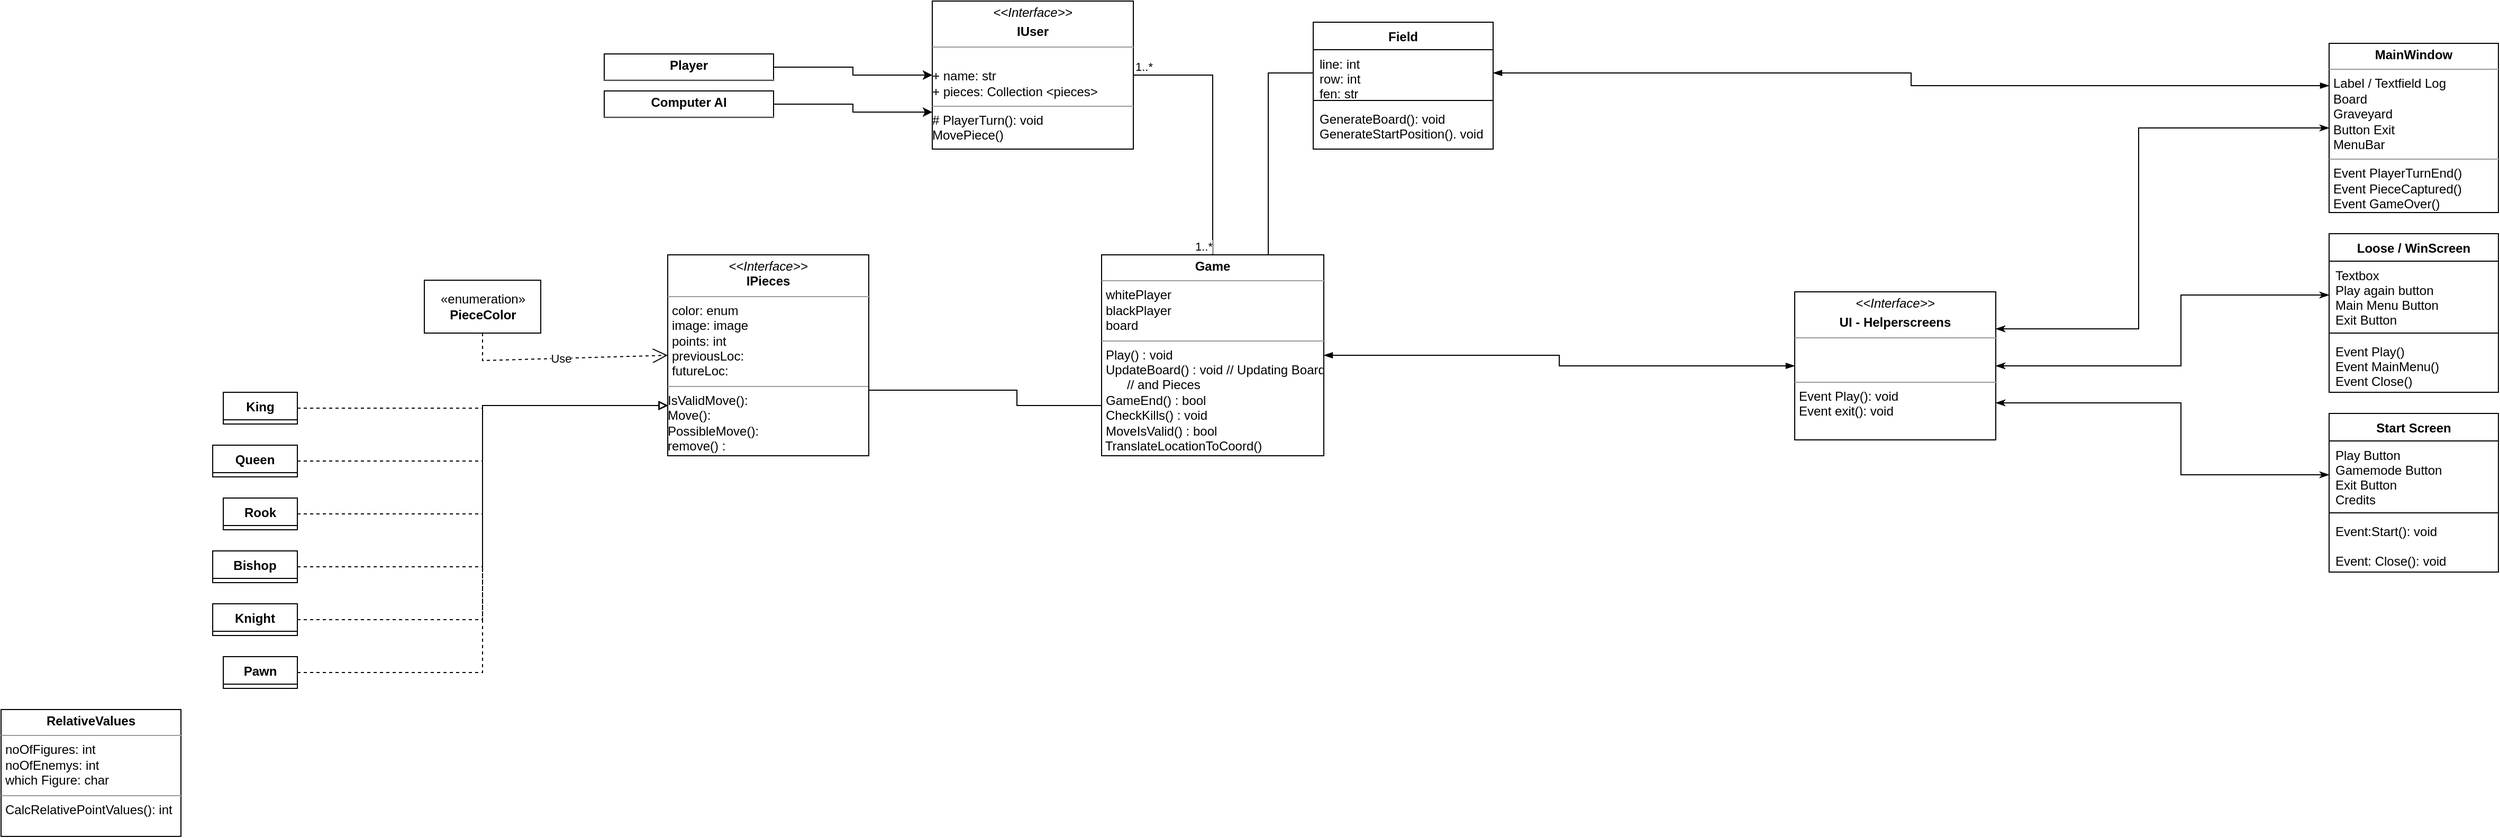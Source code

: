 <mxfile version="20.8.11" type="github">
  <diagram name="Seite-1" id="8dhn65Cj3MbclAA8dtAb">
    <mxGraphModel dx="6404" dy="657" grid="1" gridSize="10" guides="1" tooltips="1" connect="1" arrows="1" fold="1" page="1" pageScale="1" pageWidth="4681" pageHeight="3300" background="#ffffff" math="0" shadow="0">
      <root>
        <mxCell id="0" />
        <mxCell id="1" parent="0" />
        <mxCell id="Scy77tW3S1ukV7C9qBci-56" value="&lt;p style=&quot;margin:0px;margin-top:4px;text-align:center;&quot;&gt;&lt;b&gt;Game&lt;/b&gt;&lt;br&gt;&lt;/p&gt;&lt;hr size=&quot;1&quot;&gt;&lt;p style=&quot;margin:0px;margin-left:4px;&quot;&gt;whitePlayer&lt;/p&gt;&lt;p style=&quot;margin:0px;margin-left:4px;&quot;&gt;blackPlayer&lt;/p&gt;&lt;p style=&quot;margin:0px;margin-left:4px;&quot;&gt;board&lt;/p&gt;&lt;hr size=&quot;1&quot;&gt;&lt;p style=&quot;margin:0px;margin-left:4px;&quot;&gt;Play() : void&lt;/p&gt;&lt;p style=&quot;margin:0px;margin-left:4px;&quot;&gt;UpdateBoard() : void // Updating Board &lt;br&gt;&lt;/p&gt;&lt;p style=&quot;margin:0px;margin-left:4px;&quot;&gt;&lt;span style=&quot;white-space: pre;&quot;&gt; &lt;/span&gt;&lt;span style=&quot;white-space: pre;&quot;&gt; &lt;/span&gt;&lt;span style=&quot;white-space: pre;&quot;&gt; &lt;/span&gt;&lt;span style=&quot;white-space: pre;&quot;&gt; &lt;/span&gt;&amp;nbsp; // and Pieces&lt;br&gt;&lt;/p&gt;&lt;p style=&quot;margin:0px;margin-left:4px;&quot;&gt;GameEnd() : bool&lt;/p&gt;&lt;p style=&quot;margin:0px;margin-left:4px;&quot;&gt;CheckKills() : void&lt;/p&gt;&lt;p style=&quot;margin:0px;margin-left:4px;&quot;&gt;MoveIsValid() : bool&lt;br&gt;&lt;/p&gt;&lt;div&gt;&amp;nbsp;TranslateLocationToCoord()&lt;br&gt;&lt;/div&gt;" style="verticalAlign=top;align=left;overflow=fill;fontSize=12;fontFamily=Helvetica;html=1;" parent="1" vertex="1">
          <mxGeometry x="-2420" y="1760" width="210" height="190" as="geometry" />
        </mxCell>
        <mxCell id="Scy77tW3S1ukV7C9qBci-58" style="edgeStyle=orthogonalEdgeStyle;rounded=0;orthogonalLoop=1;jettySize=auto;html=1;exitX=0.5;exitY=1;exitDx=0;exitDy=0;" parent="1" edge="1">
          <mxGeometry relative="1" as="geometry">
            <mxPoint x="-1760" y="1800" as="sourcePoint" />
            <mxPoint x="-1760" y="1800" as="targetPoint" />
          </mxGeometry>
        </mxCell>
        <mxCell id="Scy77tW3S1ukV7C9qBci-59" value="«enumeration»&lt;br&gt;&lt;b&gt;PieceColor&lt;/b&gt;" style="html=1;" parent="1" vertex="1">
          <mxGeometry x="-3060" y="1784" width="110" height="50" as="geometry" />
        </mxCell>
        <mxCell id="Scy77tW3S1ukV7C9qBci-62" value="&lt;p style=&quot;margin:0px;margin-top:4px;text-align:center;&quot;&gt;&lt;i&gt;&amp;lt;&amp;lt;Interface&amp;gt;&amp;gt;&lt;/i&gt;&lt;br&gt;&lt;b&gt;IPieces&lt;/b&gt;&lt;br&gt;&lt;/p&gt;&lt;hr size=&quot;1&quot;&gt;&lt;p style=&quot;margin:0px;margin-left:4px;&quot;&gt;color: enum&lt;/p&gt;&lt;p style=&quot;margin:0px;margin-left:4px;&quot;&gt;image: image&lt;/p&gt;&lt;p style=&quot;margin:0px;margin-left:4px;&quot;&gt;points: int&lt;/p&gt;&lt;p style=&quot;margin:0px;margin-left:4px;&quot;&gt;previousLoc:&lt;/p&gt;&lt;p style=&quot;margin:0px;margin-left:4px;&quot;&gt;futureLoc:&lt;/p&gt;&lt;hr size=&quot;1&quot;&gt;&lt;div&gt;IsValidMove():&lt;/div&gt;&lt;div&gt;Move(): &lt;br&gt;&lt;/div&gt;&lt;div&gt;PossibleMove():&amp;nbsp; &lt;br&gt;&lt;/div&gt;&lt;div&gt;remove() :&lt;br&gt;&lt;/div&gt;" style="verticalAlign=top;align=left;overflow=fill;fontSize=12;fontFamily=Helvetica;html=1;" parent="1" vertex="1">
          <mxGeometry x="-2830" y="1760" width="190" height="190" as="geometry" />
        </mxCell>
        <mxCell id="IA7U_873xqGfDjJFMJLf-55" style="edgeStyle=orthogonalEdgeStyle;rounded=0;orthogonalLoop=1;jettySize=auto;html=1;exitX=1;exitY=0.5;exitDx=0;exitDy=0;entryX=0;entryY=0.75;entryDx=0;entryDy=0;dashed=1;strokeColor=#000000;endArrow=block;endFill=0;" parent="1" source="Scy77tW3S1ukV7C9qBci-75" target="Scy77tW3S1ukV7C9qBci-62" edge="1">
          <mxGeometry relative="1" as="geometry" />
        </mxCell>
        <mxCell id="Scy77tW3S1ukV7C9qBci-75" value="Knight" style="swimlane;fontStyle=1;align=center;verticalAlign=top;childLayout=stackLayout;horizontal=1;startSize=26;horizontalStack=0;resizeParent=1;resizeParentMax=0;resizeLast=0;collapsible=1;marginBottom=0;" parent="1" vertex="1" collapsed="1">
          <mxGeometry x="-3260" y="2090" width="80" height="30" as="geometry">
            <mxRectangle x="880" y="680" width="160" height="158" as="alternateBounds" />
          </mxGeometry>
        </mxCell>
        <mxCell id="Scy77tW3S1ukV7C9qBci-76" value="color: enum&#xa;image: image&#xa;points: int&#xa;" style="text;strokeColor=none;fillColor=none;align=left;verticalAlign=top;spacingLeft=4;spacingRight=4;overflow=hidden;rotatable=0;points=[[0,0.5],[1,0.5]];portConstraint=eastwest;" parent="Scy77tW3S1ukV7C9qBci-75" vertex="1">
          <mxGeometry y="26" width="160" height="54" as="geometry" />
        </mxCell>
        <mxCell id="Scy77tW3S1ukV7C9qBci-77" value="" style="line;strokeWidth=1;fillColor=none;align=left;verticalAlign=middle;spacingTop=-1;spacingLeft=3;spacingRight=3;rotatable=0;labelPosition=right;points=[];portConstraint=eastwest;strokeColor=inherit;" parent="Scy77tW3S1ukV7C9qBci-75" vertex="1">
          <mxGeometry y="80" width="160" height="8" as="geometry" />
        </mxCell>
        <mxCell id="Scy77tW3S1ukV7C9qBci-78" value="IsValidMove():&#xa;Move():List&#xa;update():&#xa;remove():&#xa;" style="text;strokeColor=none;fillColor=none;align=left;verticalAlign=top;spacingLeft=4;spacingRight=4;overflow=hidden;rotatable=0;points=[[0,0.5],[1,0.5]];portConstraint=eastwest;" parent="Scy77tW3S1ukV7C9qBci-75" vertex="1">
          <mxGeometry y="88" width="160" height="70" as="geometry" />
        </mxCell>
        <mxCell id="IA7U_873xqGfDjJFMJLf-50" style="edgeStyle=orthogonalEdgeStyle;rounded=0;orthogonalLoop=1;jettySize=auto;html=1;exitX=1;exitY=0.5;exitDx=0;exitDy=0;entryX=0;entryY=0.75;entryDx=0;entryDy=0;strokeColor=#000000;endArrow=block;endFill=0;dashed=1;" parent="1" source="Scy77tW3S1ukV7C9qBci-88" target="Scy77tW3S1ukV7C9qBci-62" edge="1">
          <mxGeometry relative="1" as="geometry" />
        </mxCell>
        <mxCell id="Scy77tW3S1ukV7C9qBci-88" value="King" style="swimlane;fontStyle=1;align=center;verticalAlign=top;childLayout=stackLayout;horizontal=1;startSize=26;horizontalStack=0;resizeParent=1;resizeParentMax=0;resizeLast=0;collapsible=1;marginBottom=0;" parent="1" vertex="1" collapsed="1">
          <mxGeometry x="-3250" y="1890" width="70" height="30" as="geometry">
            <mxRectangle x="1640" y="680" width="160" height="158" as="alternateBounds" />
          </mxGeometry>
        </mxCell>
        <mxCell id="Scy77tW3S1ukV7C9qBci-89" value="color: enum&#xa;image: image&#xa;points: int&#xa;" style="text;strokeColor=none;fillColor=none;align=left;verticalAlign=top;spacingLeft=4;spacingRight=4;overflow=hidden;rotatable=0;points=[[0,0.5],[1,0.5]];portConstraint=eastwest;" parent="Scy77tW3S1ukV7C9qBci-88" vertex="1">
          <mxGeometry y="26" width="160" height="54" as="geometry" />
        </mxCell>
        <mxCell id="Scy77tW3S1ukV7C9qBci-90" value="" style="line;strokeWidth=1;fillColor=none;align=left;verticalAlign=middle;spacingTop=-1;spacingLeft=3;spacingRight=3;rotatable=0;labelPosition=right;points=[];portConstraint=eastwest;strokeColor=inherit;" parent="Scy77tW3S1ukV7C9qBci-88" vertex="1">
          <mxGeometry y="80" width="160" height="8" as="geometry" />
        </mxCell>
        <mxCell id="Scy77tW3S1ukV7C9qBci-91" value="IsValidMove():&#xa;Move():&#xa;update():&#xa;remove():" style="text;strokeColor=none;fillColor=none;align=left;verticalAlign=top;spacingLeft=4;spacingRight=4;overflow=hidden;rotatable=0;points=[[0,0.5],[1,0.5]];portConstraint=eastwest;" parent="Scy77tW3S1ukV7C9qBci-88" vertex="1">
          <mxGeometry y="88" width="160" height="70" as="geometry" />
        </mxCell>
        <mxCell id="IA7U_873xqGfDjJFMJLf-51" style="edgeStyle=orthogonalEdgeStyle;rounded=0;orthogonalLoop=1;jettySize=auto;html=1;exitX=1;exitY=0.5;exitDx=0;exitDy=0;entryX=0;entryY=0.75;entryDx=0;entryDy=0;dashed=1;strokeColor=#000000;endArrow=block;endFill=0;" parent="1" source="Scy77tW3S1ukV7C9qBci-92" target="Scy77tW3S1ukV7C9qBci-62" edge="1">
          <mxGeometry relative="1" as="geometry" />
        </mxCell>
        <mxCell id="Scy77tW3S1ukV7C9qBci-92" value="Queen" style="swimlane;fontStyle=1;align=center;verticalAlign=top;childLayout=stackLayout;horizontal=1;startSize=26;horizontalStack=0;resizeParent=1;resizeParentMax=0;resizeLast=0;collapsible=1;marginBottom=0;" parent="1" vertex="1" collapsed="1">
          <mxGeometry x="-3260" y="1940" width="80" height="30" as="geometry">
            <mxRectangle x="1450" y="680" width="160" height="158" as="alternateBounds" />
          </mxGeometry>
        </mxCell>
        <mxCell id="Scy77tW3S1ukV7C9qBci-93" value="color: enum&#xa;image: image&#xa;points: int&#xa;" style="text;strokeColor=none;fillColor=none;align=left;verticalAlign=top;spacingLeft=4;spacingRight=4;overflow=hidden;rotatable=0;points=[[0,0.5],[1,0.5]];portConstraint=eastwest;" parent="Scy77tW3S1ukV7C9qBci-92" vertex="1">
          <mxGeometry y="26" width="160" height="54" as="geometry" />
        </mxCell>
        <mxCell id="Scy77tW3S1ukV7C9qBci-94" value="" style="line;strokeWidth=1;fillColor=none;align=left;verticalAlign=middle;spacingTop=-1;spacingLeft=3;spacingRight=3;rotatable=0;labelPosition=right;points=[];portConstraint=eastwest;strokeColor=inherit;" parent="Scy77tW3S1ukV7C9qBci-92" vertex="1">
          <mxGeometry y="80" width="160" height="8" as="geometry" />
        </mxCell>
        <mxCell id="Scy77tW3S1ukV7C9qBci-95" value="IsValidMove():&#xa;Move(): List&#xa;update():&#xa;remove():&#xa;" style="text;strokeColor=none;fillColor=none;align=left;verticalAlign=top;spacingLeft=4;spacingRight=4;overflow=hidden;rotatable=0;points=[[0,0.5],[1,0.5]];portConstraint=eastwest;" parent="Scy77tW3S1ukV7C9qBci-92" vertex="1">
          <mxGeometry y="88" width="160" height="70" as="geometry" />
        </mxCell>
        <mxCell id="IA7U_873xqGfDjJFMJLf-52" style="edgeStyle=orthogonalEdgeStyle;rounded=0;orthogonalLoop=1;jettySize=auto;html=1;entryX=0;entryY=0.75;entryDx=0;entryDy=0;dashed=1;strokeColor=#000000;endArrow=block;endFill=0;" parent="1" source="Scy77tW3S1ukV7C9qBci-96" target="Scy77tW3S1ukV7C9qBci-62" edge="1">
          <mxGeometry relative="1" as="geometry" />
        </mxCell>
        <mxCell id="Scy77tW3S1ukV7C9qBci-96" value="Rook" style="swimlane;fontStyle=1;align=center;verticalAlign=top;childLayout=stackLayout;horizontal=1;startSize=26;horizontalStack=0;resizeParent=1;resizeParentMax=0;resizeLast=0;collapsible=1;marginBottom=0;" parent="1" vertex="1" collapsed="1">
          <mxGeometry x="-3250" y="1990" width="70" height="30" as="geometry">
            <mxRectangle x="1260" y="680" width="160" height="158" as="alternateBounds" />
          </mxGeometry>
        </mxCell>
        <mxCell id="Scy77tW3S1ukV7C9qBci-97" value="color: enum&#xa;image: image&#xa;points: int&#xa;" style="text;strokeColor=none;fillColor=none;align=left;verticalAlign=top;spacingLeft=4;spacingRight=4;overflow=hidden;rotatable=0;points=[[0,0.5],[1,0.5]];portConstraint=eastwest;" parent="Scy77tW3S1ukV7C9qBci-96" vertex="1">
          <mxGeometry y="26" width="160" height="54" as="geometry" />
        </mxCell>
        <mxCell id="Scy77tW3S1ukV7C9qBci-98" value="" style="line;strokeWidth=1;fillColor=none;align=left;verticalAlign=middle;spacingTop=-1;spacingLeft=3;spacingRight=3;rotatable=0;labelPosition=right;points=[];portConstraint=eastwest;strokeColor=inherit;" parent="Scy77tW3S1ukV7C9qBci-96" vertex="1">
          <mxGeometry y="80" width="160" height="8" as="geometry" />
        </mxCell>
        <mxCell id="Scy77tW3S1ukV7C9qBci-99" value="IsValidMove(): &#xa;Move(): List&#xa;update():&#xa;remove():&#xa;" style="text;strokeColor=none;fillColor=none;align=left;verticalAlign=top;spacingLeft=4;spacingRight=4;overflow=hidden;rotatable=0;points=[[0,0.5],[1,0.5]];portConstraint=eastwest;" parent="Scy77tW3S1ukV7C9qBci-96" vertex="1">
          <mxGeometry y="88" width="160" height="70" as="geometry" />
        </mxCell>
        <mxCell id="IA7U_873xqGfDjJFMJLf-53" style="edgeStyle=orthogonalEdgeStyle;rounded=0;orthogonalLoop=1;jettySize=auto;html=1;exitX=1;exitY=0.5;exitDx=0;exitDy=0;entryX=0;entryY=0.75;entryDx=0;entryDy=0;dashed=1;strokeColor=#000000;endArrow=block;endFill=0;" parent="1" source="Scy77tW3S1ukV7C9qBci-100" target="Scy77tW3S1ukV7C9qBci-62" edge="1">
          <mxGeometry relative="1" as="geometry" />
        </mxCell>
        <mxCell id="Scy77tW3S1ukV7C9qBci-100" value="Bishop" style="swimlane;fontStyle=1;align=center;verticalAlign=top;childLayout=stackLayout;horizontal=1;startSize=26;horizontalStack=0;resizeParent=1;resizeParentMax=0;resizeLast=0;collapsible=1;marginBottom=0;" parent="1" vertex="1" collapsed="1">
          <mxGeometry x="-3260" y="2040" width="80" height="30" as="geometry">
            <mxRectangle x="1070" y="680" width="160" height="158" as="alternateBounds" />
          </mxGeometry>
        </mxCell>
        <mxCell id="Scy77tW3S1ukV7C9qBci-101" value="color: enum&#xa;image: image&#xa;points: int&#xa;" style="text;strokeColor=none;fillColor=none;align=left;verticalAlign=top;spacingLeft=4;spacingRight=4;overflow=hidden;rotatable=0;points=[[0,0.5],[1,0.5]];portConstraint=eastwest;" parent="Scy77tW3S1ukV7C9qBci-100" vertex="1">
          <mxGeometry y="26" width="160" height="54" as="geometry" />
        </mxCell>
        <mxCell id="Scy77tW3S1ukV7C9qBci-102" value="" style="line;strokeWidth=1;fillColor=none;align=left;verticalAlign=middle;spacingTop=-1;spacingLeft=3;spacingRight=3;rotatable=0;labelPosition=right;points=[];portConstraint=eastwest;strokeColor=inherit;" parent="Scy77tW3S1ukV7C9qBci-100" vertex="1">
          <mxGeometry y="80" width="160" height="8" as="geometry" />
        </mxCell>
        <mxCell id="Scy77tW3S1ukV7C9qBci-103" value="IsValidMove():&#xa;Move(): List&#xa;update():&#xa;remove():&#xa;" style="text;strokeColor=none;fillColor=none;align=left;verticalAlign=top;spacingLeft=4;spacingRight=4;overflow=hidden;rotatable=0;points=[[0,0.5],[1,0.5]];portConstraint=eastwest;" parent="Scy77tW3S1ukV7C9qBci-100" vertex="1">
          <mxGeometry y="88" width="160" height="70" as="geometry" />
        </mxCell>
        <mxCell id="IA7U_873xqGfDjJFMJLf-56" style="edgeStyle=orthogonalEdgeStyle;rounded=0;orthogonalLoop=1;jettySize=auto;html=1;exitX=1;exitY=0.5;exitDx=0;exitDy=0;entryX=0;entryY=0.75;entryDx=0;entryDy=0;dashed=1;strokeColor=#000000;endArrow=block;endFill=0;" parent="1" source="Scy77tW3S1ukV7C9qBci-104" target="Scy77tW3S1ukV7C9qBci-62" edge="1">
          <mxGeometry relative="1" as="geometry" />
        </mxCell>
        <mxCell id="Scy77tW3S1ukV7C9qBci-104" value="Pawn" style="swimlane;fontStyle=1;align=center;verticalAlign=top;childLayout=stackLayout;horizontal=1;startSize=26;horizontalStack=0;resizeParent=1;resizeParentMax=0;resizeLast=0;collapsible=1;marginBottom=0;" parent="1" vertex="1" collapsed="1">
          <mxGeometry x="-3250" y="2140" width="70" height="30" as="geometry">
            <mxRectangle x="690" y="680" width="160" height="158" as="alternateBounds" />
          </mxGeometry>
        </mxCell>
        <mxCell id="Scy77tW3S1ukV7C9qBci-105" value="color: enum&#xa;image: image&#xa;points: int&#xa;" style="text;strokeColor=none;fillColor=none;align=left;verticalAlign=top;spacingLeft=4;spacingRight=4;overflow=hidden;rotatable=0;points=[[0,0.5],[1,0.5]];portConstraint=eastwest;" parent="Scy77tW3S1ukV7C9qBci-104" vertex="1">
          <mxGeometry y="26" width="160" height="54" as="geometry" />
        </mxCell>
        <mxCell id="Scy77tW3S1ukV7C9qBci-106" value="" style="line;strokeWidth=1;fillColor=none;align=left;verticalAlign=middle;spacingTop=-1;spacingLeft=3;spacingRight=3;rotatable=0;labelPosition=right;points=[];portConstraint=eastwest;strokeColor=inherit;" parent="Scy77tW3S1ukV7C9qBci-104" vertex="1">
          <mxGeometry y="80" width="160" height="8" as="geometry" />
        </mxCell>
        <mxCell id="Scy77tW3S1ukV7C9qBci-107" value="IsValidMove():&#xa;Move(): List&#xa;update():&#xa;remove():&#xa;" style="text;strokeColor=none;fillColor=none;align=left;verticalAlign=top;spacingLeft=4;spacingRight=4;overflow=hidden;rotatable=0;points=[[0,0.5],[1,0.5]];portConstraint=eastwest;" parent="Scy77tW3S1ukV7C9qBci-104" vertex="1">
          <mxGeometry y="88" width="160" height="70" as="geometry" />
        </mxCell>
        <mxCell id="Scy77tW3S1ukV7C9qBci-129" value="&lt;p style=&quot;margin:0px;margin-top:4px;text-align:center;&quot;&gt;&lt;b&gt;RelativeValues&lt;/b&gt;&lt;/p&gt;&lt;hr size=&quot;1&quot;&gt;&lt;p style=&quot;margin:0px;margin-left:4px;&quot;&gt;noOfFigures: int&lt;/p&gt;&lt;p style=&quot;margin:0px;margin-left:4px;&quot;&gt;noOfEnemys: int&lt;/p&gt;&lt;p style=&quot;margin:0px;margin-left:4px;&quot;&gt;which Figure: char&lt;br&gt;&lt;/p&gt;&lt;hr size=&quot;1&quot;&gt;&lt;p style=&quot;margin:0px;margin-left:4px;&quot;&gt;CalcRelativePointValues(): int&lt;br&gt;&lt;/p&gt;" style="verticalAlign=top;align=left;overflow=fill;fontSize=12;fontFamily=Helvetica;html=1;" parent="1" vertex="1">
          <mxGeometry x="-3460" y="2190" width="170" height="120" as="geometry" />
        </mxCell>
        <mxCell id="IA7U_873xqGfDjJFMJLf-30" style="edgeStyle=orthogonalEdgeStyle;rounded=0;orthogonalLoop=1;jettySize=auto;html=1;exitX=1;exitY=0.5;exitDx=0;exitDy=0;entryX=0;entryY=0.5;entryDx=0;entryDy=0;" parent="1" source="Scy77tW3S1ukV7C9qBci-130" target="Scy77tW3S1ukV7C9qBci-163" edge="1">
          <mxGeometry relative="1" as="geometry" />
        </mxCell>
        <mxCell id="Scy77tW3S1ukV7C9qBci-130" value="&lt;p style=&quot;margin:0px;margin-top:4px;text-align:center;&quot;&gt;&lt;b&gt;Player&lt;/b&gt;&lt;/p&gt;&lt;hr size=&quot;1&quot;&gt;&lt;div&gt;&lt;br&gt;&lt;/div&gt;&lt;div&gt;&lt;br&gt;&lt;/div&gt;&lt;hr size=&quot;1&quot;&gt;" style="verticalAlign=top;align=left;overflow=fill;fontSize=12;fontFamily=Helvetica;html=1;" parent="1" vertex="1">
          <mxGeometry x="-2890" y="1570" width="160" height="25" as="geometry" />
        </mxCell>
        <mxCell id="Scy77tW3S1ukV7C9qBci-133" value="Field" style="swimlane;fontStyle=1;align=center;verticalAlign=top;childLayout=stackLayout;horizontal=1;startSize=26;horizontalStack=0;resizeParent=1;resizeParentMax=0;resizeLast=0;collapsible=1;marginBottom=0;" parent="1" vertex="1">
          <mxGeometry x="-2220" y="1540" width="170" height="120" as="geometry" />
        </mxCell>
        <mxCell id="Scy77tW3S1ukV7C9qBci-134" value="line: int&#xa;row: int&#xa;fen: str&#xa;" style="text;strokeColor=none;fillColor=none;align=left;verticalAlign=top;spacingLeft=4;spacingRight=4;overflow=hidden;rotatable=0;points=[[0,0.5],[1,0.5]];portConstraint=eastwest;" parent="Scy77tW3S1ukV7C9qBci-133" vertex="1">
          <mxGeometry y="26" width="170" height="44" as="geometry" />
        </mxCell>
        <mxCell id="Scy77tW3S1ukV7C9qBci-135" value="" style="line;strokeWidth=1;fillColor=none;align=left;verticalAlign=middle;spacingTop=-1;spacingLeft=3;spacingRight=3;rotatable=0;labelPosition=right;points=[];portConstraint=eastwest;strokeColor=inherit;" parent="Scy77tW3S1ukV7C9qBci-133" vertex="1">
          <mxGeometry y="70" width="170" height="8" as="geometry" />
        </mxCell>
        <mxCell id="Scy77tW3S1ukV7C9qBci-136" value="GenerateBoard(): void&#xa;GenerateStartPosition(). void&#xa;" style="text;strokeColor=none;fillColor=none;align=left;verticalAlign=top;spacingLeft=4;spacingRight=4;overflow=hidden;rotatable=0;points=[[0,0.5],[1,0.5]];portConstraint=eastwest;" parent="Scy77tW3S1ukV7C9qBci-133" vertex="1">
          <mxGeometry y="78" width="170" height="42" as="geometry" />
        </mxCell>
        <mxCell id="Scy77tW3S1ukV7C9qBci-163" value="&lt;p style=&quot;margin:0px;margin-top:4px;text-align:center;&quot;&gt;&lt;i&gt;&amp;lt;&amp;lt;Interface&amp;gt;&amp;gt;&lt;/i&gt;&lt;b&gt;&lt;br&gt;&lt;/b&gt;&lt;/p&gt;&lt;p style=&quot;margin:0px;margin-top:4px;text-align:center;&quot;&gt;&lt;b&gt;IUser&lt;/b&gt;&lt;/p&gt;&lt;hr size=&quot;1&quot;&gt;&lt;br&gt;&lt;b&gt;&lt;/b&gt;&lt;div&gt;+ name: str&lt;/div&gt;+ pieces: Collection &amp;lt;pieces&amp;gt;&lt;hr size=&quot;1&quot;&gt;&lt;div&gt;# PlayerTurn(): void&lt;/div&gt;&lt;div&gt;MovePiece()&lt;br&gt;&lt;/div&gt;" style="verticalAlign=top;align=left;overflow=fill;fontSize=12;fontFamily=Helvetica;html=1;" parent="1" vertex="1">
          <mxGeometry x="-2580" y="1520" width="190" height="140" as="geometry" />
        </mxCell>
        <mxCell id="IA7U_873xqGfDjJFMJLf-8" value="Use" style="endArrow=open;endSize=12;dashed=1;html=1;rounded=0;exitX=0.5;exitY=1;exitDx=0;exitDy=0;entryX=0;entryY=0.5;entryDx=0;entryDy=0;" parent="1" source="Scy77tW3S1ukV7C9qBci-59" target="Scy77tW3S1ukV7C9qBci-62" edge="1">
          <mxGeometry width="160" relative="1" as="geometry">
            <mxPoint x="-1560" y="1950" as="sourcePoint" />
            <mxPoint x="-1400" y="1950" as="targetPoint" />
            <Array as="points">
              <mxPoint x="-3005" y="1860" />
            </Array>
          </mxGeometry>
        </mxCell>
        <mxCell id="IA7U_873xqGfDjJFMJLf-11" value="" style="endArrow=none;html=1;edgeStyle=orthogonalEdgeStyle;rounded=0;entryX=0.5;entryY=0;entryDx=0;entryDy=0;" parent="1" target="Scy77tW3S1ukV7C9qBci-56" edge="1">
          <mxGeometry relative="1" as="geometry">
            <mxPoint x="-2390" y="1590" as="sourcePoint" />
            <mxPoint x="-2180" y="1610" as="targetPoint" />
            <Array as="points">
              <mxPoint x="-2315" y="1590" />
            </Array>
          </mxGeometry>
        </mxCell>
        <mxCell id="IA7U_873xqGfDjJFMJLf-12" value="1..*" style="edgeLabel;resizable=0;html=1;align=left;verticalAlign=bottom;" parent="IA7U_873xqGfDjJFMJLf-11" connectable="0" vertex="1">
          <mxGeometry x="-1" relative="1" as="geometry" />
        </mxCell>
        <mxCell id="IA7U_873xqGfDjJFMJLf-13" value="1..*" style="edgeLabel;resizable=0;html=1;align=right;verticalAlign=bottom;" parent="IA7U_873xqGfDjJFMJLf-11" connectable="0" vertex="1">
          <mxGeometry x="1" relative="1" as="geometry" />
        </mxCell>
        <mxCell id="IA7U_873xqGfDjJFMJLf-23" value="" style="endArrow=none;html=1;edgeStyle=orthogonalEdgeStyle;rounded=0;exitX=0;exitY=0.75;exitDx=0;exitDy=0;entryX=1;entryY=0.5;entryDx=0;entryDy=0;" parent="1" source="Scy77tW3S1ukV7C9qBci-56" target="Scy77tW3S1ukV7C9qBci-62" edge="1">
          <mxGeometry relative="1" as="geometry">
            <mxPoint x="-2080" y="1890" as="sourcePoint" />
            <mxPoint x="-2580" y="1870" as="targetPoint" />
            <Array as="points">
              <mxPoint x="-2500" y="1888" />
              <mxPoint x="-2640" y="1888" />
            </Array>
          </mxGeometry>
        </mxCell>
        <mxCell id="IA7U_873xqGfDjJFMJLf-74" style="edgeStyle=orthogonalEdgeStyle;rounded=0;orthogonalLoop=1;jettySize=auto;html=1;exitX=0;exitY=0.5;exitDx=0;exitDy=0;entryX=1;entryY=0.5;entryDx=0;entryDy=0;strokeColor=#000000;startArrow=blockThin;startFill=1;endArrow=blockThin;endFill=1;" parent="1" source="IA7U_873xqGfDjJFMJLf-38" target="Scy77tW3S1ukV7C9qBci-56" edge="1">
          <mxGeometry relative="1" as="geometry" />
        </mxCell>
        <mxCell id="IA7U_873xqGfDjJFMJLf-38" value="&lt;p style=&quot;margin:0px;margin-top:4px;text-align:center;&quot;&gt;&lt;i&gt;&amp;lt;&amp;lt;Interface&amp;gt;&amp;gt;&lt;/i&gt;&lt;/p&gt;&lt;p style=&quot;margin:0px;margin-top:4px;text-align:center;&quot;&gt;&lt;b&gt;UI - Helperscreens&lt;/b&gt;&lt;br&gt;&lt;/p&gt;&lt;hr size=&quot;1&quot;&gt;&lt;p style=&quot;margin:0px;margin-left:4px;&quot;&gt;&lt;br&gt;&lt;br&gt;&lt;/p&gt;&lt;hr size=&quot;1&quot;&gt;&lt;p style=&quot;margin:0px;margin-left:4px;&quot;&gt;Event Play(): void&lt;/p&gt;&lt;p style=&quot;margin:0px;margin-left:4px;&quot;&gt;Event exit(): void&lt;br&gt;&lt;/p&gt;" style="verticalAlign=top;align=left;overflow=fill;fontSize=12;fontFamily=Helvetica;html=1;" parent="1" vertex="1">
          <mxGeometry x="-1765" y="1795" width="190" height="140" as="geometry" />
        </mxCell>
        <mxCell id="IA7U_873xqGfDjJFMJLf-60" style="edgeStyle=orthogonalEdgeStyle;rounded=0;orthogonalLoop=1;jettySize=auto;html=1;entryX=1;entryY=0.25;entryDx=0;entryDy=0;strokeColor=#000000;startArrow=classicThin;startFill=1;endArrow=classicThin;endFill=1;exitX=0;exitY=0.5;exitDx=0;exitDy=0;" parent="1" source="IA7U_873xqGfDjJFMJLf-39" target="IA7U_873xqGfDjJFMJLf-38" edge="1">
          <mxGeometry relative="1" as="geometry">
            <mxPoint x="-1330" y="1640" as="sourcePoint" />
            <Array as="points">
              <mxPoint x="-1440" y="1640" />
              <mxPoint x="-1440" y="1830" />
            </Array>
          </mxGeometry>
        </mxCell>
        <mxCell id="IA7U_873xqGfDjJFMJLf-39" value="&lt;p style=&quot;margin:0px;margin-top:4px;text-align:center;&quot;&gt;&lt;b&gt;MainWindow&lt;/b&gt;&lt;/p&gt;&lt;hr size=&quot;1&quot;&gt;&lt;p style=&quot;margin:0px;margin-left:4px;&quot;&gt;Label / Textfield Log&lt;/p&gt;&lt;p style=&quot;margin:0px;margin-left:4px;&quot;&gt;Board&lt;/p&gt;&lt;p style=&quot;margin:0px;margin-left:4px;&quot;&gt;Graveyard&lt;/p&gt;&lt;p style=&quot;margin:0px;margin-left:4px;&quot;&gt;Button Exit&lt;/p&gt;&lt;p style=&quot;margin:0px;margin-left:4px;&quot;&gt;MenuBar&lt;br&gt;&lt;/p&gt;&lt;hr size=&quot;1&quot;&gt;&lt;p style=&quot;margin:0px;margin-left:4px;&quot;&gt;Event PlayerTurnEnd()&lt;/p&gt;&lt;p style=&quot;margin:0px;margin-left:4px;&quot;&gt;Event PieceCaptured()&lt;/p&gt;&lt;p style=&quot;margin:0px;margin-left:4px;&quot;&gt;Event GameOver()&lt;br&gt;&lt;/p&gt;&lt;p style=&quot;margin:0px;margin-left:4px;&quot;&gt;&lt;br&gt;&lt;/p&gt;" style="verticalAlign=top;align=left;overflow=fill;fontSize=12;fontFamily=Helvetica;html=1;" parent="1" vertex="1">
          <mxGeometry x="-1260" y="1560" width="160" height="160" as="geometry" />
        </mxCell>
        <mxCell id="IA7U_873xqGfDjJFMJLf-40" value="Loose / WinScreen" style="swimlane;fontStyle=1;align=center;verticalAlign=top;childLayout=stackLayout;horizontal=1;startSize=26;horizontalStack=0;resizeParent=1;resizeParentMax=0;resizeLast=0;collapsible=1;marginBottom=0;" parent="1" vertex="1">
          <mxGeometry x="-1260" y="1740" width="160" height="150" as="geometry" />
        </mxCell>
        <mxCell id="IA7U_873xqGfDjJFMJLf-41" value="Textbox&#xa;Play again button&#xa;Main Menu Button&#xa;Exit Button&#xa;" style="text;strokeColor=none;fillColor=none;align=left;verticalAlign=top;spacingLeft=4;spacingRight=4;overflow=hidden;rotatable=0;points=[[0,0.5],[1,0.5]];portConstraint=eastwest;" parent="IA7U_873xqGfDjJFMJLf-40" vertex="1">
          <mxGeometry y="26" width="160" height="64" as="geometry" />
        </mxCell>
        <mxCell id="IA7U_873xqGfDjJFMJLf-42" value="" style="line;strokeWidth=1;fillColor=none;align=left;verticalAlign=middle;spacingTop=-1;spacingLeft=3;spacingRight=3;rotatable=0;labelPosition=right;points=[];portConstraint=eastwest;strokeColor=inherit;" parent="IA7U_873xqGfDjJFMJLf-40" vertex="1">
          <mxGeometry y="90" width="160" height="8" as="geometry" />
        </mxCell>
        <mxCell id="IA7U_873xqGfDjJFMJLf-43" value="Event Play()&#xa;Event MainMenu()&#xa;Event Close()&#xa;" style="text;strokeColor=none;fillColor=none;align=left;verticalAlign=top;spacingLeft=4;spacingRight=4;overflow=hidden;rotatable=0;points=[[0,0.5],[1,0.5]];portConstraint=eastwest;" parent="IA7U_873xqGfDjJFMJLf-40" vertex="1">
          <mxGeometry y="98" width="160" height="52" as="geometry" />
        </mxCell>
        <mxCell id="IA7U_873xqGfDjJFMJLf-44" value="Start Screen" style="swimlane;fontStyle=1;align=center;verticalAlign=top;childLayout=stackLayout;horizontal=1;startSize=26;horizontalStack=0;resizeParent=1;resizeParentMax=0;resizeLast=0;collapsible=1;marginBottom=0;" parent="1" vertex="1">
          <mxGeometry x="-1260" y="1910" width="160" height="150" as="geometry" />
        </mxCell>
        <mxCell id="IA7U_873xqGfDjJFMJLf-45" value="Play Button&#xa;Gamemode Button&#xa;Exit Button&#xa;Credits&#xa;&#xa;" style="text;strokeColor=none;fillColor=none;align=left;verticalAlign=top;spacingLeft=4;spacingRight=4;overflow=hidden;rotatable=0;points=[[0,0.5],[1,0.5]];portConstraint=eastwest;" parent="IA7U_873xqGfDjJFMJLf-44" vertex="1">
          <mxGeometry y="26" width="160" height="64" as="geometry" />
        </mxCell>
        <mxCell id="IA7U_873xqGfDjJFMJLf-46" value="" style="line;strokeWidth=1;fillColor=none;align=left;verticalAlign=middle;spacingTop=-1;spacingLeft=3;spacingRight=3;rotatable=0;labelPosition=right;points=[];portConstraint=eastwest;strokeColor=inherit;" parent="IA7U_873xqGfDjJFMJLf-44" vertex="1">
          <mxGeometry y="90" width="160" height="8" as="geometry" />
        </mxCell>
        <mxCell id="IA7U_873xqGfDjJFMJLf-47" value="Event:Start(): void&#xa;&#xa;Event: Close(): void&#xa;" style="text;strokeColor=none;fillColor=none;align=left;verticalAlign=top;spacingLeft=4;spacingRight=4;overflow=hidden;rotatable=0;points=[[0,0.5],[1,0.5]];portConstraint=eastwest;" parent="IA7U_873xqGfDjJFMJLf-44" vertex="1">
          <mxGeometry y="98" width="160" height="52" as="geometry" />
        </mxCell>
        <mxCell id="IA7U_873xqGfDjJFMJLf-48" style="edgeStyle=orthogonalEdgeStyle;rounded=0;orthogonalLoop=1;jettySize=auto;html=1;exitX=0;exitY=0.5;exitDx=0;exitDy=0;entryX=0.75;entryY=0;entryDx=0;entryDy=0;strokeColor=#000000;endArrow=none;endFill=0;" parent="1" source="Scy77tW3S1ukV7C9qBci-134" target="Scy77tW3S1ukV7C9qBci-56" edge="1">
          <mxGeometry relative="1" as="geometry" />
        </mxCell>
        <mxCell id="IA7U_873xqGfDjJFMJLf-62" style="edgeStyle=orthogonalEdgeStyle;rounded=0;orthogonalLoop=1;jettySize=auto;html=1;exitX=0;exitY=0.5;exitDx=0;exitDy=0;entryX=1;entryY=0.75;entryDx=0;entryDy=0;strokeColor=#000000;startArrow=classicThin;startFill=1;endArrow=classicThin;endFill=1;" parent="1" source="IA7U_873xqGfDjJFMJLf-45" target="IA7U_873xqGfDjJFMJLf-38" edge="1">
          <mxGeometry relative="1" as="geometry">
            <Array as="points">
              <mxPoint x="-1400" y="1968" />
              <mxPoint x="-1400" y="1900" />
            </Array>
          </mxGeometry>
        </mxCell>
        <mxCell id="IA7U_873xqGfDjJFMJLf-63" style="edgeStyle=orthogonalEdgeStyle;rounded=0;orthogonalLoop=1;jettySize=auto;html=1;exitX=1;exitY=0.5;exitDx=0;exitDy=0;strokeColor=#000000;startArrow=classicThin;startFill=1;endArrow=classicThin;endFill=1;entryX=0;entryY=0.5;entryDx=0;entryDy=0;" parent="1" source="IA7U_873xqGfDjJFMJLf-38" target="IA7U_873xqGfDjJFMJLf-41" edge="1">
          <mxGeometry relative="1" as="geometry">
            <mxPoint x="-1800.0" y="1980" as="targetPoint" />
            <Array as="points">
              <mxPoint x="-1400" y="1865" />
              <mxPoint x="-1400" y="1798" />
            </Array>
          </mxGeometry>
        </mxCell>
        <mxCell id="IA7U_873xqGfDjJFMJLf-72" value="&lt;p style=&quot;margin:0px;margin-top:4px;text-align:center;&quot;&gt;&lt;b&gt;Computer AI&lt;br&gt;&lt;/b&gt;&lt;/p&gt;&lt;hr size=&quot;1&quot;&gt;&lt;p style=&quot;margin:0px;margin-left:4px;&quot;&gt;&lt;br&gt;&lt;/p&gt;&lt;hr size=&quot;1&quot;&gt;&lt;p style=&quot;margin:0px;margin-left:4px;&quot;&gt;&lt;br&gt;&lt;/p&gt;" style="verticalAlign=top;align=left;overflow=fill;fontSize=12;fontFamily=Helvetica;html=1;" parent="1" vertex="1">
          <mxGeometry x="-2890" y="1605" width="160" height="25" as="geometry" />
        </mxCell>
        <mxCell id="IA7U_873xqGfDjJFMJLf-73" style="edgeStyle=orthogonalEdgeStyle;rounded=0;orthogonalLoop=1;jettySize=auto;html=1;exitX=1;exitY=0.5;exitDx=0;exitDy=0;entryX=0;entryY=0.75;entryDx=0;entryDy=0;" parent="1" source="IA7U_873xqGfDjJFMJLf-72" target="Scy77tW3S1ukV7C9qBci-163" edge="1">
          <mxGeometry relative="1" as="geometry">
            <mxPoint x="-2750" y="1662.5" as="sourcePoint" />
            <mxPoint x="-2600" y="1670" as="targetPoint" />
          </mxGeometry>
        </mxCell>
        <mxCell id="IA7U_873xqGfDjJFMJLf-75" style="edgeStyle=orthogonalEdgeStyle;rounded=0;orthogonalLoop=1;jettySize=auto;html=1;exitX=1;exitY=0.5;exitDx=0;exitDy=0;entryX=0;entryY=0.25;entryDx=0;entryDy=0;strokeColor=#000000;startArrow=blockThin;startFill=1;endArrow=blockThin;endFill=1;" parent="1" source="Scy77tW3S1ukV7C9qBci-134" target="IA7U_873xqGfDjJFMJLf-39" edge="1">
          <mxGeometry relative="1" as="geometry" />
        </mxCell>
      </root>
    </mxGraphModel>
  </diagram>
</mxfile>

